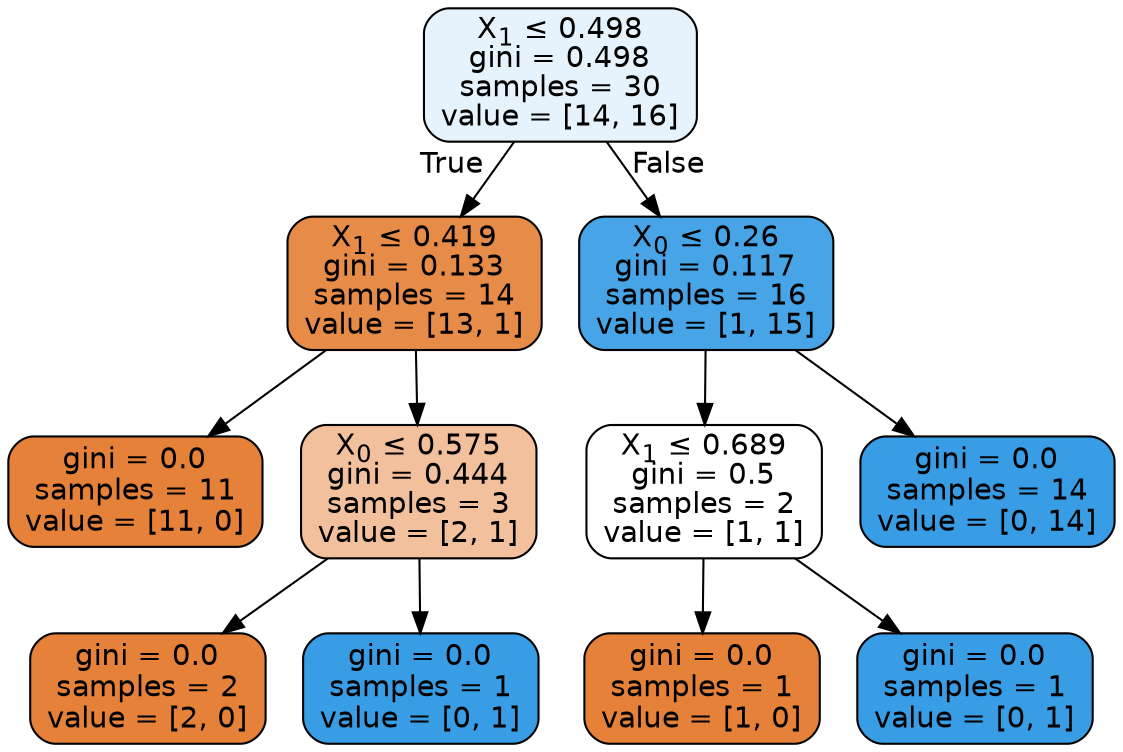 digraph Tree {
node [shape=box, style="filled, rounded", color="black", fontname=helvetica] ;
edge [fontname=helvetica] ;
0 [label=<X<SUB>1</SUB> &le; 0.498<br/>gini = 0.498<br/>samples = 30<br/>value = [14, 16]>, fillcolor="#e6f3fc"] ;
1 [label=<X<SUB>1</SUB> &le; 0.419<br/>gini = 0.133<br/>samples = 14<br/>value = [13, 1]>, fillcolor="#e78b48"] ;
0 -> 1 [labeldistance=2.5, labelangle=45, headlabel="True"] ;
2 [label=<gini = 0.0<br/>samples = 11<br/>value = [11, 0]>, fillcolor="#e58139"] ;
1 -> 2 ;
3 [label=<X<SUB>0</SUB> &le; 0.575<br/>gini = 0.444<br/>samples = 3<br/>value = [2, 1]>, fillcolor="#f2c09c"] ;
1 -> 3 ;
4 [label=<gini = 0.0<br/>samples = 2<br/>value = [2, 0]>, fillcolor="#e58139"] ;
3 -> 4 ;
5 [label=<gini = 0.0<br/>samples = 1<br/>value = [0, 1]>, fillcolor="#399de5"] ;
3 -> 5 ;
6 [label=<X<SUB>0</SUB> &le; 0.26<br/>gini = 0.117<br/>samples = 16<br/>value = [1, 15]>, fillcolor="#46a4e7"] ;
0 -> 6 [labeldistance=2.5, labelangle=-45, headlabel="False"] ;
7 [label=<X<SUB>1</SUB> &le; 0.689<br/>gini = 0.5<br/>samples = 2<br/>value = [1, 1]>, fillcolor="#ffffff"] ;
6 -> 7 ;
8 [label=<gini = 0.0<br/>samples = 1<br/>value = [1, 0]>, fillcolor="#e58139"] ;
7 -> 8 ;
9 [label=<gini = 0.0<br/>samples = 1<br/>value = [0, 1]>, fillcolor="#399de5"] ;
7 -> 9 ;
10 [label=<gini = 0.0<br/>samples = 14<br/>value = [0, 14]>, fillcolor="#399de5"] ;
6 -> 10 ;
}